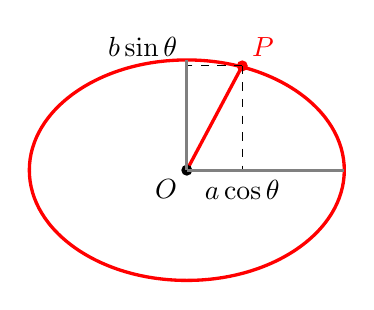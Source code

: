 \begin{tikzpicture}[scale=2]

% Axes
%      \draw[->,>=latex,thick, gray] (-1.2,0)--(1.4,0) node[below,black] {$x$};
%      \draw[->,>=latex,thick, gray] (0,-0.9)--(0,1.2) node[right,black] {$y$};  


     \begin{scope}[yscale=0.7]
        \draw[very thick, red] (0,0) circle (1cm);

      \end{scope}

%       \draw[very thick, gray] (0,0)--+(70:1) ;
%       \fill[gray] (70:1) circle (1pt) node[above right] {$P_0$}; 
%       \draw[->, >=latex, blue] (0:0.5) arc(0:70:0.5) ;
%       \node[blue] at (35:0.6) {$\theta$};
   
%     \draw[gray, dashed]  (70:1)--({cos(70)},0);

     \draw[very thick, red] (0,0)--+(62:0.75) ;
     \fill[red] (62:0.75) circle (1pt) node[above right] {$P$}; 

   \draw[dashed] (62:0.75)--({cos(62)*0.75},0) node[below]{$a\cos\theta$};
   \draw[dashed] (62:0.75)--(0,{sin(62)*0.75}) node[above left]{$b\sin\theta$};

     \fill (0:0) circle (1pt) node[below left] {$O$};
     \draw[very thick, gray] (0,0)--+(1,0); % node[midway, below]{$a$};
     \draw[very thick, gray] (0,0)--+(0,0.7); % node[midway, left]{$b$};

\end{tikzpicture}
